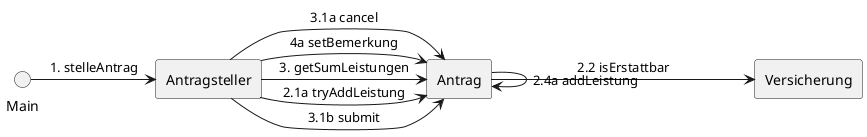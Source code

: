 @startuml Übungseinheit 1 Aufgabe 9


skinparam ComponentStyle rectangle

interface "Main" as Main
component Antragsteller as Antragsteller
component Antrag as Antrag
component Versicherung as Versicherung

Main -> Antragsteller : 1. stelleAntrag
Antragsteller -> Antrag : 2.1a tryAddLeistung
' Antragsteller --> Antragsteller : 2.1b

Antrag -> Versicherung : 2.2 isErstattbar
' Versicherung --> Antrag : 2.3

Antrag -> Antrag : 2.4a addLeistung
' Antrag --> Antrag : 2.4b

Antragsteller -> Antrag : 3. getSumLeistungen
Antragsteller -> Antrag : 3.1a cancel
Antragsteller -> Antrag : 3.1b submit

Antragsteller -> Antrag : 4a setBemerkung


@enduml
